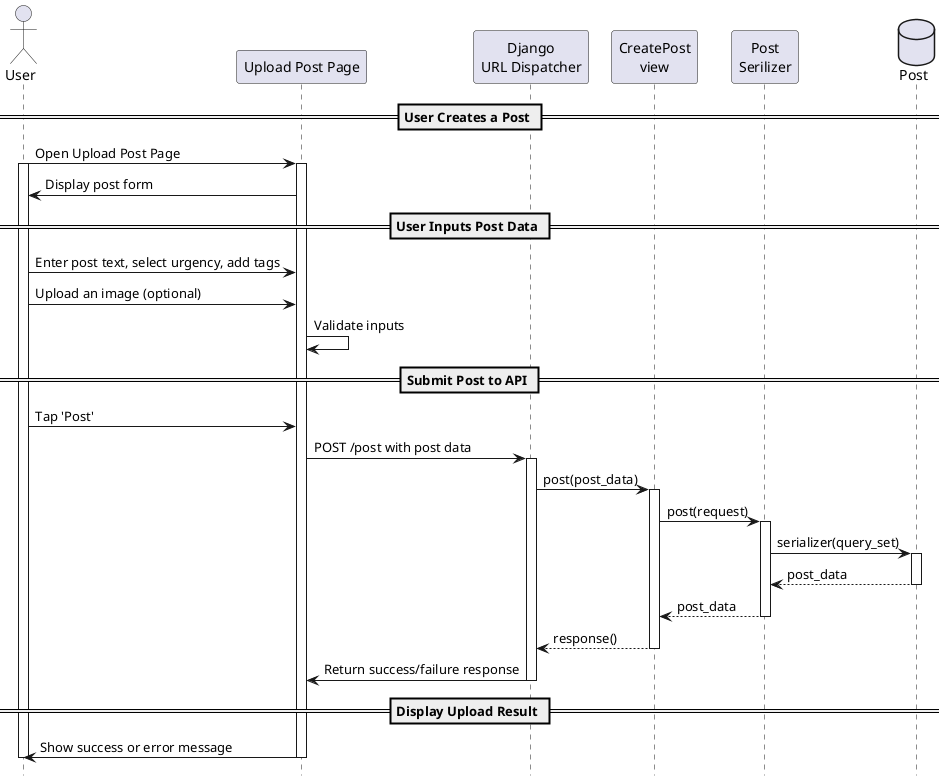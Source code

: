 @startuml upload_post

hide footbox

actor User
participant "Upload Post Page" as UI
participant "Django\nURL Dispatcher" as API
participant "CreatePost\nview" as view_post
participant "Post\nSerilizer" as serializer
database "Post" as table_post

== User Creates a Post ==
User -> UI: Open Upload Post Page
activate User
activate UI
UI -> User: Display post form

== User Inputs Post Data ==
User -> UI: Enter post text, select urgency, add tags
User -> UI: Upload an image (optional)
UI -> UI: Validate inputs

== Submit Post to API ==
User -> UI: Tap 'Post'
UI -> API: POST /post with post data
activate API

' API Call
API -> view_post: post(post_data)
activate view_post
view_post -> serializer: post(request)
activate serializer
serializer -> table_post: serializer(query_set)
activate table_post

table_post --> serializer: post_data
deactivate table_post
serializer --> view_post: post_data
deactivate serializer
view_post --> API: response()
deactivate view_post
API -> UI: Return success/failure response
deactivate API

== Display Upload Result ==
UI -> User: Show success or error message
deactivate UI
deactivate User

@enduml
